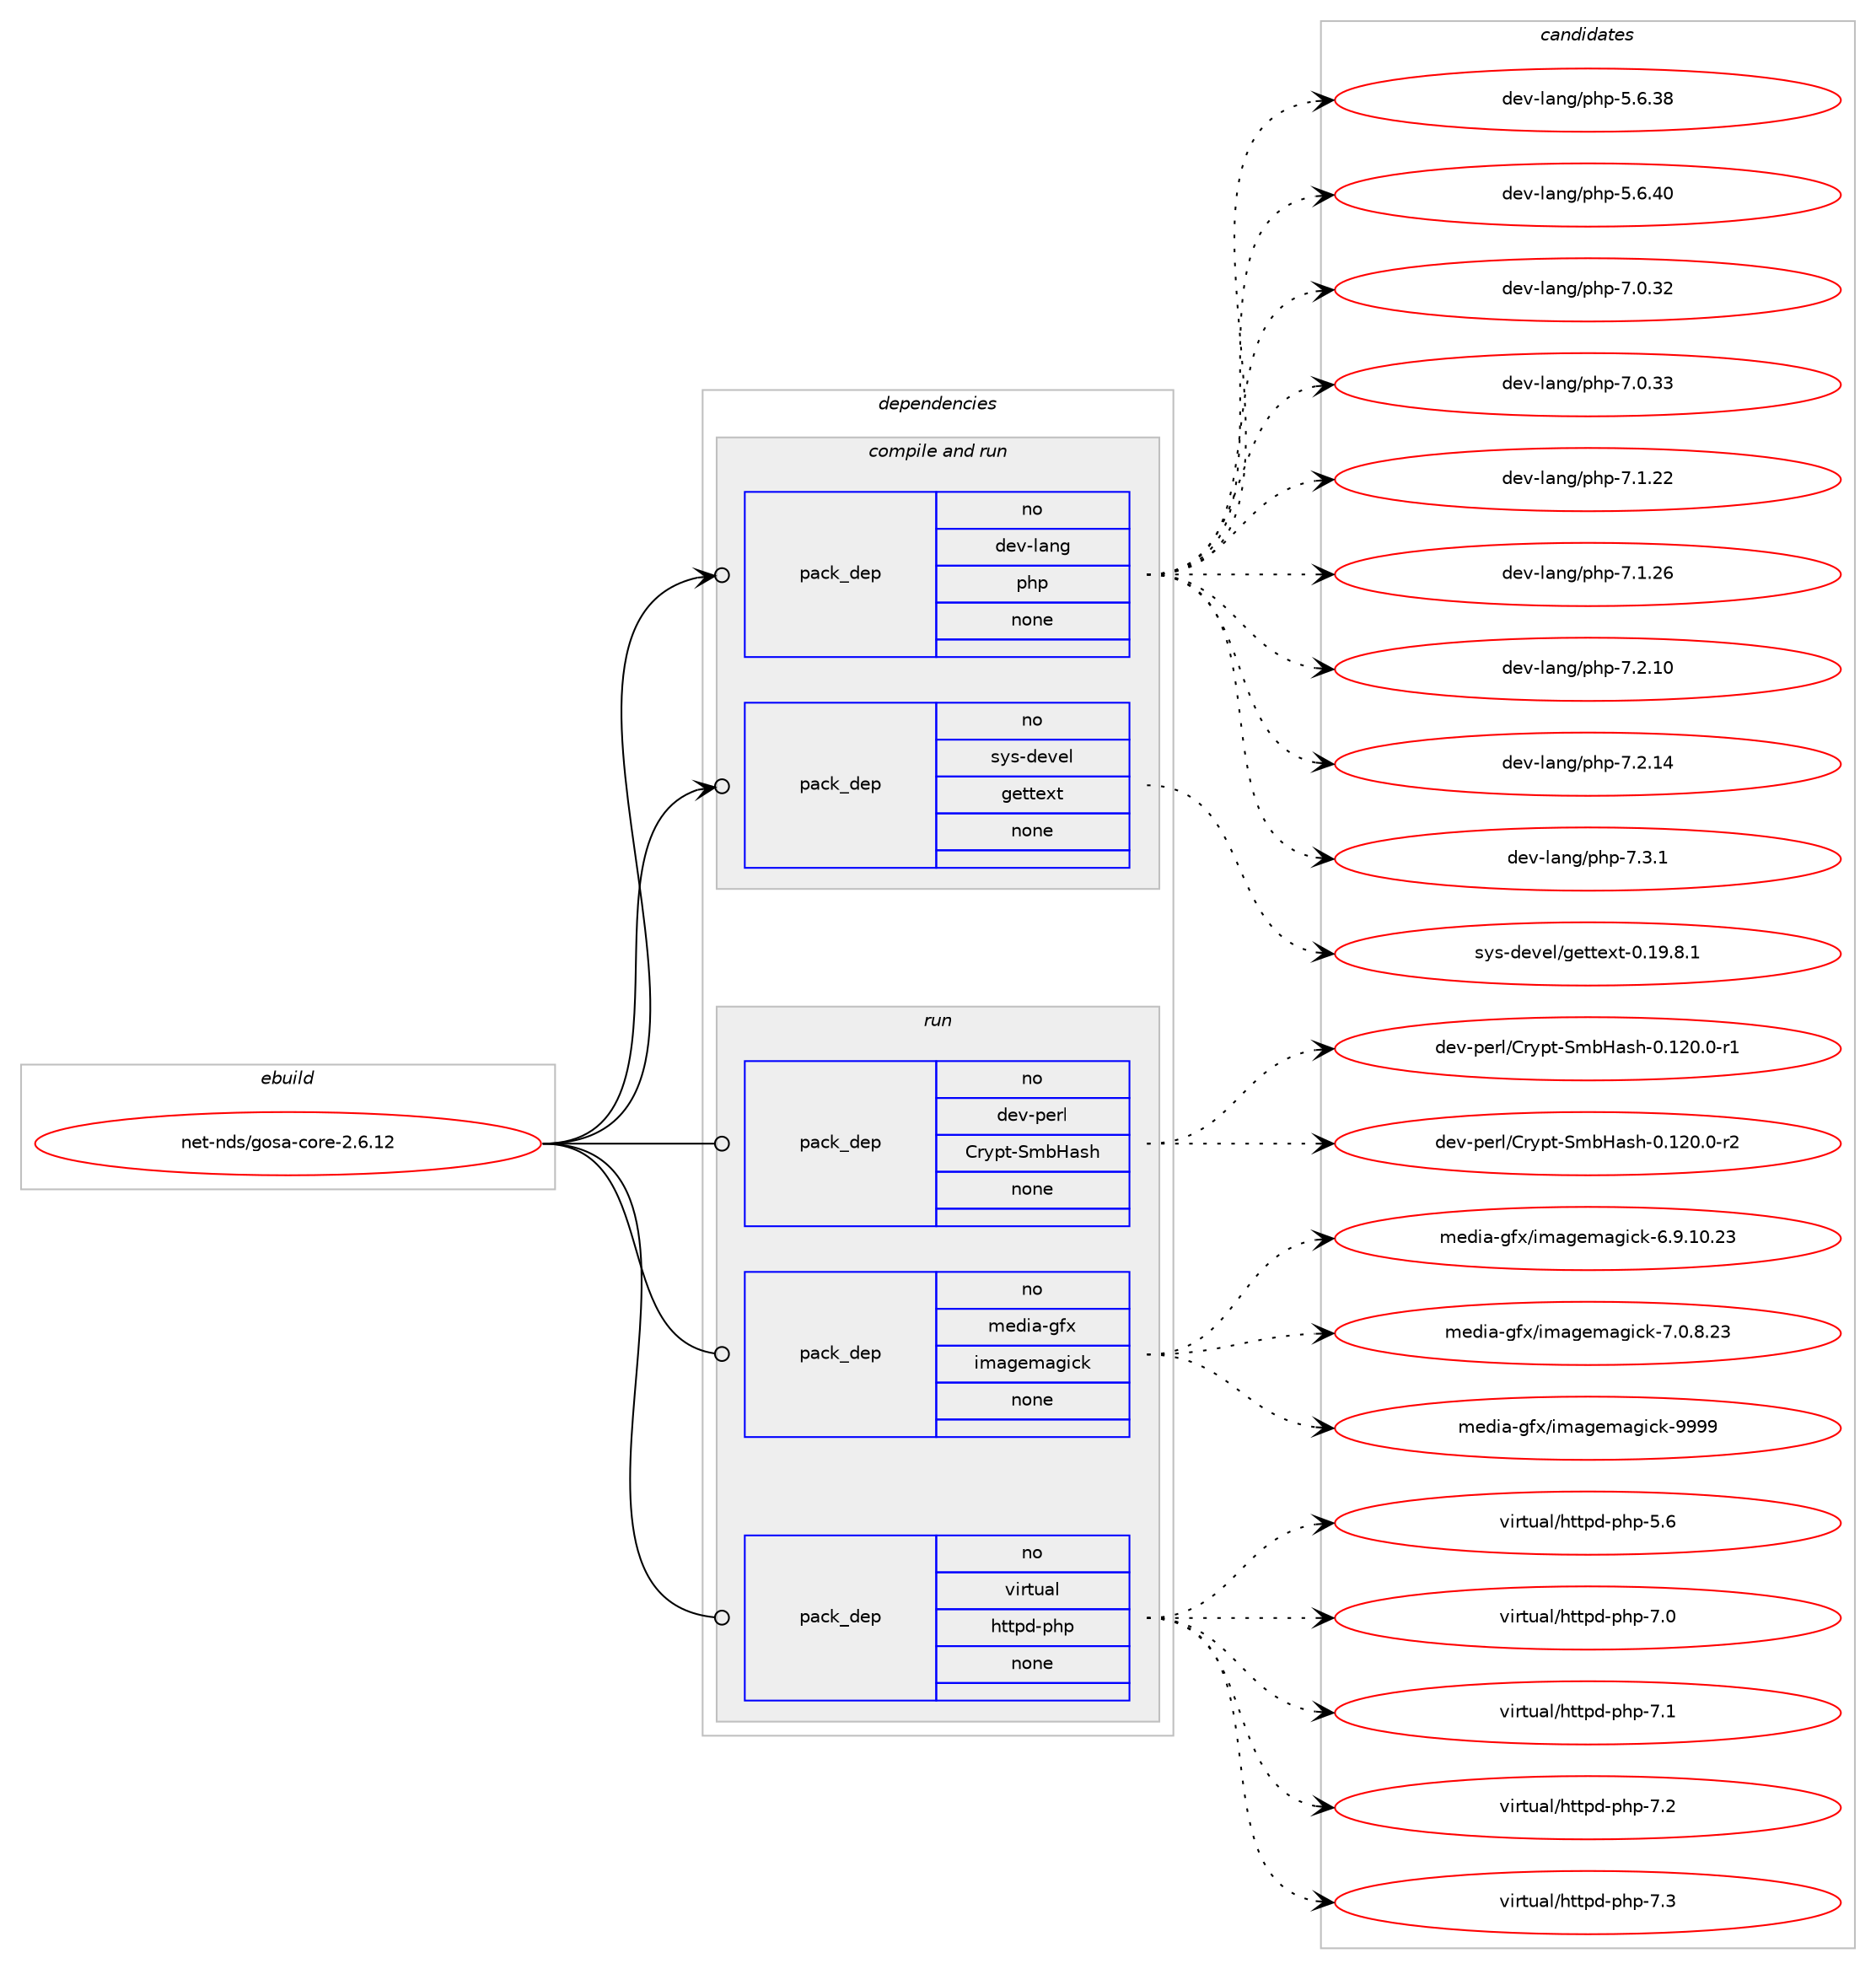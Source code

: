 digraph prolog {

# *************
# Graph options
# *************

newrank=true;
concentrate=true;
compound=true;
graph [rankdir=LR,fontname=Helvetica,fontsize=10,ranksep=1.5];#, ranksep=2.5, nodesep=0.2];
edge  [arrowhead=vee];
node  [fontname=Helvetica,fontsize=10];

# **********
# The ebuild
# **********

subgraph cluster_leftcol {
color=gray;
rank=same;
label=<<i>ebuild</i>>;
id [label="net-nds/gosa-core-2.6.12", color=red, width=4, href="../net-nds/gosa-core-2.6.12.svg"];
}

# ****************
# The dependencies
# ****************

subgraph cluster_midcol {
color=gray;
label=<<i>dependencies</i>>;
subgraph cluster_compile {
fillcolor="#eeeeee";
style=filled;
label=<<i>compile</i>>;
}
subgraph cluster_compileandrun {
fillcolor="#eeeeee";
style=filled;
label=<<i>compile and run</i>>;
subgraph pack3594 {
dependency4552 [label=<<TABLE BORDER="0" CELLBORDER="1" CELLSPACING="0" CELLPADDING="4" WIDTH="220"><TR><TD ROWSPAN="6" CELLPADDING="30">pack_dep</TD></TR><TR><TD WIDTH="110">no</TD></TR><TR><TD>dev-lang</TD></TR><TR><TD>php</TD></TR><TR><TD>none</TD></TR><TR><TD></TD></TR></TABLE>>, shape=none, color=blue];
}
id:e -> dependency4552:w [weight=20,style="solid",arrowhead="odotvee"];
subgraph pack3595 {
dependency4553 [label=<<TABLE BORDER="0" CELLBORDER="1" CELLSPACING="0" CELLPADDING="4" WIDTH="220"><TR><TD ROWSPAN="6" CELLPADDING="30">pack_dep</TD></TR><TR><TD WIDTH="110">no</TD></TR><TR><TD>sys-devel</TD></TR><TR><TD>gettext</TD></TR><TR><TD>none</TD></TR><TR><TD></TD></TR></TABLE>>, shape=none, color=blue];
}
id:e -> dependency4553:w [weight=20,style="solid",arrowhead="odotvee"];
}
subgraph cluster_run {
fillcolor="#eeeeee";
style=filled;
label=<<i>run</i>>;
subgraph pack3596 {
dependency4554 [label=<<TABLE BORDER="0" CELLBORDER="1" CELLSPACING="0" CELLPADDING="4" WIDTH="220"><TR><TD ROWSPAN="6" CELLPADDING="30">pack_dep</TD></TR><TR><TD WIDTH="110">no</TD></TR><TR><TD>dev-perl</TD></TR><TR><TD>Crypt-SmbHash</TD></TR><TR><TD>none</TD></TR><TR><TD></TD></TR></TABLE>>, shape=none, color=blue];
}
id:e -> dependency4554:w [weight=20,style="solid",arrowhead="odot"];
subgraph pack3597 {
dependency4555 [label=<<TABLE BORDER="0" CELLBORDER="1" CELLSPACING="0" CELLPADDING="4" WIDTH="220"><TR><TD ROWSPAN="6" CELLPADDING="30">pack_dep</TD></TR><TR><TD WIDTH="110">no</TD></TR><TR><TD>media-gfx</TD></TR><TR><TD>imagemagick</TD></TR><TR><TD>none</TD></TR><TR><TD></TD></TR></TABLE>>, shape=none, color=blue];
}
id:e -> dependency4555:w [weight=20,style="solid",arrowhead="odot"];
subgraph pack3598 {
dependency4556 [label=<<TABLE BORDER="0" CELLBORDER="1" CELLSPACING="0" CELLPADDING="4" WIDTH="220"><TR><TD ROWSPAN="6" CELLPADDING="30">pack_dep</TD></TR><TR><TD WIDTH="110">no</TD></TR><TR><TD>virtual</TD></TR><TR><TD>httpd-php</TD></TR><TR><TD>none</TD></TR><TR><TD></TD></TR></TABLE>>, shape=none, color=blue];
}
id:e -> dependency4556:w [weight=20,style="solid",arrowhead="odot"];
}
}

# **************
# The candidates
# **************

subgraph cluster_choices {
rank=same;
color=gray;
label=<<i>candidates</i>>;

subgraph choice3594 {
color=black;
nodesep=1;
choice10010111845108971101034711210411245534654465156 [label="dev-lang/php-5.6.38", color=red, width=4,href="../dev-lang/php-5.6.38.svg"];
choice10010111845108971101034711210411245534654465248 [label="dev-lang/php-5.6.40", color=red, width=4,href="../dev-lang/php-5.6.40.svg"];
choice10010111845108971101034711210411245554648465150 [label="dev-lang/php-7.0.32", color=red, width=4,href="../dev-lang/php-7.0.32.svg"];
choice10010111845108971101034711210411245554648465151 [label="dev-lang/php-7.0.33", color=red, width=4,href="../dev-lang/php-7.0.33.svg"];
choice10010111845108971101034711210411245554649465050 [label="dev-lang/php-7.1.22", color=red, width=4,href="../dev-lang/php-7.1.22.svg"];
choice10010111845108971101034711210411245554649465054 [label="dev-lang/php-7.1.26", color=red, width=4,href="../dev-lang/php-7.1.26.svg"];
choice10010111845108971101034711210411245554650464948 [label="dev-lang/php-7.2.10", color=red, width=4,href="../dev-lang/php-7.2.10.svg"];
choice10010111845108971101034711210411245554650464952 [label="dev-lang/php-7.2.14", color=red, width=4,href="../dev-lang/php-7.2.14.svg"];
choice100101118451089711010347112104112455546514649 [label="dev-lang/php-7.3.1", color=red, width=4,href="../dev-lang/php-7.3.1.svg"];
dependency4552:e -> choice10010111845108971101034711210411245534654465156:w [style=dotted,weight="100"];
dependency4552:e -> choice10010111845108971101034711210411245534654465248:w [style=dotted,weight="100"];
dependency4552:e -> choice10010111845108971101034711210411245554648465150:w [style=dotted,weight="100"];
dependency4552:e -> choice10010111845108971101034711210411245554648465151:w [style=dotted,weight="100"];
dependency4552:e -> choice10010111845108971101034711210411245554649465050:w [style=dotted,weight="100"];
dependency4552:e -> choice10010111845108971101034711210411245554649465054:w [style=dotted,weight="100"];
dependency4552:e -> choice10010111845108971101034711210411245554650464948:w [style=dotted,weight="100"];
dependency4552:e -> choice10010111845108971101034711210411245554650464952:w [style=dotted,weight="100"];
dependency4552:e -> choice100101118451089711010347112104112455546514649:w [style=dotted,weight="100"];
}
subgraph choice3595 {
color=black;
nodesep=1;
choice1151211154510010111810110847103101116116101120116454846495746564649 [label="sys-devel/gettext-0.19.8.1", color=red, width=4,href="../sys-devel/gettext-0.19.8.1.svg"];
dependency4553:e -> choice1151211154510010111810110847103101116116101120116454846495746564649:w [style=dotted,weight="100"];
}
subgraph choice3596 {
color=black;
nodesep=1;
choice100101118451121011141084767114121112116458310998729711510445484649504846484511449 [label="dev-perl/Crypt-SmbHash-0.120.0-r1", color=red, width=4,href="../dev-perl/Crypt-SmbHash-0.120.0-r1.svg"];
choice100101118451121011141084767114121112116458310998729711510445484649504846484511450 [label="dev-perl/Crypt-SmbHash-0.120.0-r2", color=red, width=4,href="../dev-perl/Crypt-SmbHash-0.120.0-r2.svg"];
dependency4554:e -> choice100101118451121011141084767114121112116458310998729711510445484649504846484511449:w [style=dotted,weight="100"];
dependency4554:e -> choice100101118451121011141084767114121112116458310998729711510445484649504846484511450:w [style=dotted,weight="100"];
}
subgraph choice3597 {
color=black;
nodesep=1;
choice10910110010597451031021204710510997103101109971031059910745544657464948465051 [label="media-gfx/imagemagick-6.9.10.23", color=red, width=4,href="../media-gfx/imagemagick-6.9.10.23.svg"];
choice109101100105974510310212047105109971031011099710310599107455546484656465051 [label="media-gfx/imagemagick-7.0.8.23", color=red, width=4,href="../media-gfx/imagemagick-7.0.8.23.svg"];
choice1091011001059745103102120471051099710310110997103105991074557575757 [label="media-gfx/imagemagick-9999", color=red, width=4,href="../media-gfx/imagemagick-9999.svg"];
dependency4555:e -> choice10910110010597451031021204710510997103101109971031059910745544657464948465051:w [style=dotted,weight="100"];
dependency4555:e -> choice109101100105974510310212047105109971031011099710310599107455546484656465051:w [style=dotted,weight="100"];
dependency4555:e -> choice1091011001059745103102120471051099710310110997103105991074557575757:w [style=dotted,weight="100"];
}
subgraph choice3598 {
color=black;
nodesep=1;
choice11810511411611797108471041161161121004511210411245534654 [label="virtual/httpd-php-5.6", color=red, width=4,href="../virtual/httpd-php-5.6.svg"];
choice11810511411611797108471041161161121004511210411245554648 [label="virtual/httpd-php-7.0", color=red, width=4,href="../virtual/httpd-php-7.0.svg"];
choice11810511411611797108471041161161121004511210411245554649 [label="virtual/httpd-php-7.1", color=red, width=4,href="../virtual/httpd-php-7.1.svg"];
choice11810511411611797108471041161161121004511210411245554650 [label="virtual/httpd-php-7.2", color=red, width=4,href="../virtual/httpd-php-7.2.svg"];
choice11810511411611797108471041161161121004511210411245554651 [label="virtual/httpd-php-7.3", color=red, width=4,href="../virtual/httpd-php-7.3.svg"];
dependency4556:e -> choice11810511411611797108471041161161121004511210411245534654:w [style=dotted,weight="100"];
dependency4556:e -> choice11810511411611797108471041161161121004511210411245554648:w [style=dotted,weight="100"];
dependency4556:e -> choice11810511411611797108471041161161121004511210411245554649:w [style=dotted,weight="100"];
dependency4556:e -> choice11810511411611797108471041161161121004511210411245554650:w [style=dotted,weight="100"];
dependency4556:e -> choice11810511411611797108471041161161121004511210411245554651:w [style=dotted,weight="100"];
}
}

}
